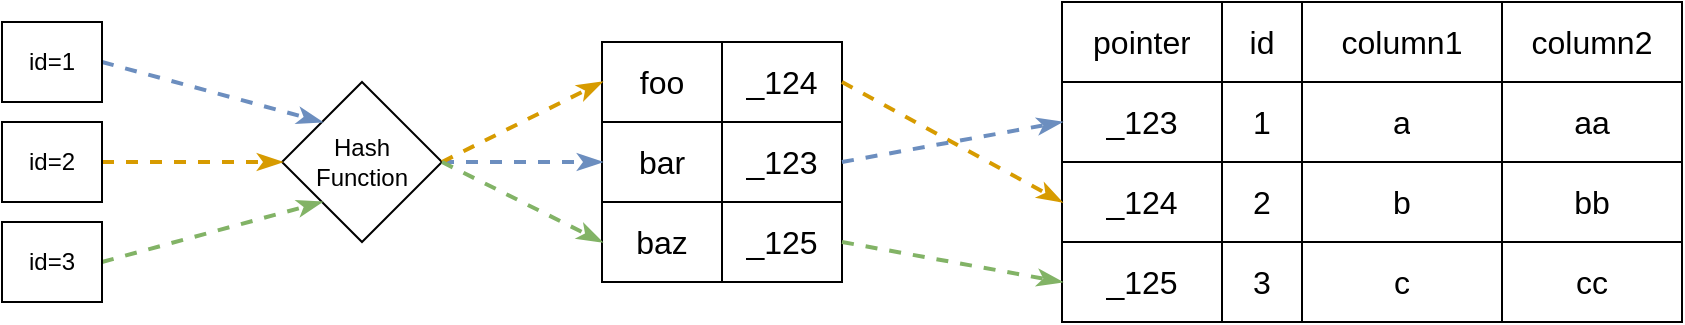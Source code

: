 <mxfile version="20.8.16" type="device"><diagram name="페이지-1" id="EDQfcisp2krir_bTEPAE"><mxGraphModel dx="1570" dy="1084" grid="1" gridSize="10" guides="1" tooltips="1" connect="1" arrows="1" fold="1" page="1" pageScale="1" pageWidth="1600" pageHeight="900" math="0" shadow="0"><root><mxCell id="0"/><mxCell id="1" parent="0"/><mxCell id="KtTzMaPAfmtttpLc8FAr-9" value="" style="shape=table;startSize=0;container=1;collapsible=0;childLayout=tableLayout;fontSize=16;" vertex="1" parent="1"><mxGeometry x="710" y="360" width="120" height="120" as="geometry"/></mxCell><mxCell id="KtTzMaPAfmtttpLc8FAr-10" value="" style="shape=tableRow;horizontal=0;startSize=0;swimlaneHead=0;swimlaneBody=0;strokeColor=inherit;top=0;left=0;bottom=0;right=0;collapsible=0;dropTarget=0;fillColor=none;points=[[0,0.5],[1,0.5]];portConstraint=eastwest;fontSize=16;" vertex="1" parent="KtTzMaPAfmtttpLc8FAr-9"><mxGeometry width="120" height="40" as="geometry"/></mxCell><mxCell id="KtTzMaPAfmtttpLc8FAr-11" value="foo" style="shape=partialRectangle;html=1;whiteSpace=wrap;connectable=0;strokeColor=inherit;overflow=hidden;fillColor=none;top=0;left=0;bottom=0;right=0;pointerEvents=1;fontSize=16;" vertex="1" parent="KtTzMaPAfmtttpLc8FAr-10"><mxGeometry width="60" height="40" as="geometry"><mxRectangle width="60" height="40" as="alternateBounds"/></mxGeometry></mxCell><mxCell id="KtTzMaPAfmtttpLc8FAr-12" value="_124" style="shape=partialRectangle;html=1;whiteSpace=wrap;connectable=0;strokeColor=inherit;overflow=hidden;fillColor=none;top=0;left=0;bottom=0;right=0;pointerEvents=1;fontSize=16;" vertex="1" parent="KtTzMaPAfmtttpLc8FAr-10"><mxGeometry x="60" width="60" height="40" as="geometry"><mxRectangle width="60" height="40" as="alternateBounds"/></mxGeometry></mxCell><mxCell id="KtTzMaPAfmtttpLc8FAr-14" value="" style="shape=tableRow;horizontal=0;startSize=0;swimlaneHead=0;swimlaneBody=0;strokeColor=inherit;top=0;left=0;bottom=0;right=0;collapsible=0;dropTarget=0;fillColor=none;points=[[0,0.5],[1,0.5]];portConstraint=eastwest;fontSize=16;" vertex="1" parent="KtTzMaPAfmtttpLc8FAr-9"><mxGeometry y="40" width="120" height="40" as="geometry"/></mxCell><mxCell id="KtTzMaPAfmtttpLc8FAr-15" value="bar" style="shape=partialRectangle;html=1;whiteSpace=wrap;connectable=0;strokeColor=inherit;overflow=hidden;fillColor=none;top=0;left=0;bottom=0;right=0;pointerEvents=1;fontSize=16;" vertex="1" parent="KtTzMaPAfmtttpLc8FAr-14"><mxGeometry width="60" height="40" as="geometry"><mxRectangle width="60" height="40" as="alternateBounds"/></mxGeometry></mxCell><mxCell id="KtTzMaPAfmtttpLc8FAr-16" value="_123" style="shape=partialRectangle;html=1;whiteSpace=wrap;connectable=0;strokeColor=inherit;overflow=hidden;fillColor=none;top=0;left=0;bottom=0;right=0;pointerEvents=1;fontSize=16;" vertex="1" parent="KtTzMaPAfmtttpLc8FAr-14"><mxGeometry x="60" width="60" height="40" as="geometry"><mxRectangle width="60" height="40" as="alternateBounds"/></mxGeometry></mxCell><mxCell id="KtTzMaPAfmtttpLc8FAr-18" value="" style="shape=tableRow;horizontal=0;startSize=0;swimlaneHead=0;swimlaneBody=0;strokeColor=inherit;top=0;left=0;bottom=0;right=0;collapsible=0;dropTarget=0;fillColor=none;points=[[0,0.5],[1,0.5]];portConstraint=eastwest;fontSize=16;" vertex="1" parent="KtTzMaPAfmtttpLc8FAr-9"><mxGeometry y="80" width="120" height="40" as="geometry"/></mxCell><mxCell id="KtTzMaPAfmtttpLc8FAr-19" value="baz" style="shape=partialRectangle;html=1;whiteSpace=wrap;connectable=0;strokeColor=inherit;overflow=hidden;fillColor=none;top=0;left=0;bottom=0;right=0;pointerEvents=1;fontSize=16;" vertex="1" parent="KtTzMaPAfmtttpLc8FAr-18"><mxGeometry width="60" height="40" as="geometry"><mxRectangle width="60" height="40" as="alternateBounds"/></mxGeometry></mxCell><mxCell id="KtTzMaPAfmtttpLc8FAr-20" value="_125" style="shape=partialRectangle;html=1;whiteSpace=wrap;connectable=0;strokeColor=inherit;overflow=hidden;fillColor=none;top=0;left=0;bottom=0;right=0;pointerEvents=1;fontSize=16;" vertex="1" parent="KtTzMaPAfmtttpLc8FAr-18"><mxGeometry x="60" width="60" height="40" as="geometry"><mxRectangle width="60" height="40" as="alternateBounds"/></mxGeometry></mxCell><mxCell id="KtTzMaPAfmtttpLc8FAr-22" value="Hash&lt;br&gt;Function" style="rhombus;whiteSpace=wrap;html=1;" vertex="1" parent="1"><mxGeometry x="550" y="380" width="80" height="80" as="geometry"/></mxCell><mxCell id="KtTzMaPAfmtttpLc8FAr-24" value="" style="shape=table;startSize=0;container=1;collapsible=0;childLayout=tableLayout;fontSize=16;" vertex="1" parent="1"><mxGeometry x="940" y="340" width="310" height="160" as="geometry"/></mxCell><mxCell id="KtTzMaPAfmtttpLc8FAr-25" value="" style="shape=tableRow;horizontal=0;startSize=0;swimlaneHead=0;swimlaneBody=0;strokeColor=inherit;top=0;left=0;bottom=0;right=0;collapsible=0;dropTarget=0;fillColor=none;points=[[0,0.5],[1,0.5]];portConstraint=eastwest;fontSize=16;" vertex="1" parent="KtTzMaPAfmtttpLc8FAr-24"><mxGeometry width="310" height="40" as="geometry"/></mxCell><mxCell id="KtTzMaPAfmtttpLc8FAr-26" value="pointer" style="shape=partialRectangle;html=1;whiteSpace=wrap;connectable=0;strokeColor=inherit;overflow=hidden;fillColor=none;top=0;left=0;bottom=0;right=0;pointerEvents=1;fontSize=16;" vertex="1" parent="KtTzMaPAfmtttpLc8FAr-25"><mxGeometry width="80" height="40" as="geometry"><mxRectangle width="80" height="40" as="alternateBounds"/></mxGeometry></mxCell><mxCell id="KtTzMaPAfmtttpLc8FAr-27" value="id" style="shape=partialRectangle;html=1;whiteSpace=wrap;connectable=0;strokeColor=inherit;overflow=hidden;fillColor=none;top=0;left=0;bottom=0;right=0;pointerEvents=1;fontSize=16;" vertex="1" parent="KtTzMaPAfmtttpLc8FAr-25"><mxGeometry x="80" width="40" height="40" as="geometry"><mxRectangle width="40" height="40" as="alternateBounds"/></mxGeometry></mxCell><mxCell id="KtTzMaPAfmtttpLc8FAr-34" value="column1" style="shape=partialRectangle;html=1;whiteSpace=wrap;connectable=0;strokeColor=inherit;overflow=hidden;fillColor=none;top=0;left=0;bottom=0;right=0;pointerEvents=1;fontSize=16;" vertex="1" parent="KtTzMaPAfmtttpLc8FAr-25"><mxGeometry x="120" width="100" height="40" as="geometry"><mxRectangle width="100" height="40" as="alternateBounds"/></mxGeometry></mxCell><mxCell id="KtTzMaPAfmtttpLc8FAr-37" value="column2" style="shape=partialRectangle;html=1;whiteSpace=wrap;connectable=0;strokeColor=inherit;overflow=hidden;fillColor=none;top=0;left=0;bottom=0;right=0;pointerEvents=1;fontSize=16;" vertex="1" parent="KtTzMaPAfmtttpLc8FAr-25"><mxGeometry x="220" width="90" height="40" as="geometry"><mxRectangle width="90" height="40" as="alternateBounds"/></mxGeometry></mxCell><mxCell id="KtTzMaPAfmtttpLc8FAr-28" value="" style="shape=tableRow;horizontal=0;startSize=0;swimlaneHead=0;swimlaneBody=0;strokeColor=inherit;top=0;left=0;bottom=0;right=0;collapsible=0;dropTarget=0;fillColor=none;points=[[0,0.5],[1,0.5]];portConstraint=eastwest;fontSize=16;" vertex="1" parent="KtTzMaPAfmtttpLc8FAr-24"><mxGeometry y="40" width="310" height="40" as="geometry"/></mxCell><mxCell id="KtTzMaPAfmtttpLc8FAr-29" value="_123" style="shape=partialRectangle;html=1;whiteSpace=wrap;connectable=0;strokeColor=inherit;overflow=hidden;fillColor=none;top=0;left=0;bottom=0;right=0;pointerEvents=1;fontSize=16;" vertex="1" parent="KtTzMaPAfmtttpLc8FAr-28"><mxGeometry width="80" height="40" as="geometry"><mxRectangle width="80" height="40" as="alternateBounds"/></mxGeometry></mxCell><mxCell id="KtTzMaPAfmtttpLc8FAr-30" value="1" style="shape=partialRectangle;html=1;whiteSpace=wrap;connectable=0;strokeColor=inherit;overflow=hidden;fillColor=none;top=0;left=0;bottom=0;right=0;pointerEvents=1;fontSize=16;" vertex="1" parent="KtTzMaPAfmtttpLc8FAr-28"><mxGeometry x="80" width="40" height="40" as="geometry"><mxRectangle width="40" height="40" as="alternateBounds"/></mxGeometry></mxCell><mxCell id="KtTzMaPAfmtttpLc8FAr-35" value="a" style="shape=partialRectangle;html=1;whiteSpace=wrap;connectable=0;strokeColor=inherit;overflow=hidden;fillColor=none;top=0;left=0;bottom=0;right=0;pointerEvents=1;fontSize=16;" vertex="1" parent="KtTzMaPAfmtttpLc8FAr-28"><mxGeometry x="120" width="100" height="40" as="geometry"><mxRectangle width="100" height="40" as="alternateBounds"/></mxGeometry></mxCell><mxCell id="KtTzMaPAfmtttpLc8FAr-38" value="aa" style="shape=partialRectangle;html=1;whiteSpace=wrap;connectable=0;strokeColor=inherit;overflow=hidden;fillColor=none;top=0;left=0;bottom=0;right=0;pointerEvents=1;fontSize=16;" vertex="1" parent="KtTzMaPAfmtttpLc8FAr-28"><mxGeometry x="220" width="90" height="40" as="geometry"><mxRectangle width="90" height="40" as="alternateBounds"/></mxGeometry></mxCell><mxCell id="KtTzMaPAfmtttpLc8FAr-31" value="" style="shape=tableRow;horizontal=0;startSize=0;swimlaneHead=0;swimlaneBody=0;strokeColor=inherit;top=0;left=0;bottom=0;right=0;collapsible=0;dropTarget=0;fillColor=none;points=[[0,0.5],[1,0.5]];portConstraint=eastwest;fontSize=16;" vertex="1" parent="KtTzMaPAfmtttpLc8FAr-24"><mxGeometry y="80" width="310" height="40" as="geometry"/></mxCell><mxCell id="KtTzMaPAfmtttpLc8FAr-32" value="_124" style="shape=partialRectangle;html=1;whiteSpace=wrap;connectable=0;strokeColor=inherit;overflow=hidden;fillColor=none;top=0;left=0;bottom=0;right=0;pointerEvents=1;fontSize=16;" vertex="1" parent="KtTzMaPAfmtttpLc8FAr-31"><mxGeometry width="80" height="40" as="geometry"><mxRectangle width="80" height="40" as="alternateBounds"/></mxGeometry></mxCell><mxCell id="KtTzMaPAfmtttpLc8FAr-33" value="2" style="shape=partialRectangle;html=1;whiteSpace=wrap;connectable=0;strokeColor=inherit;overflow=hidden;fillColor=none;top=0;left=0;bottom=0;right=0;pointerEvents=1;fontSize=16;" vertex="1" parent="KtTzMaPAfmtttpLc8FAr-31"><mxGeometry x="80" width="40" height="40" as="geometry"><mxRectangle width="40" height="40" as="alternateBounds"/></mxGeometry></mxCell><mxCell id="KtTzMaPAfmtttpLc8FAr-36" value="b" style="shape=partialRectangle;html=1;whiteSpace=wrap;connectable=0;strokeColor=inherit;overflow=hidden;fillColor=none;top=0;left=0;bottom=0;right=0;pointerEvents=1;fontSize=16;" vertex="1" parent="KtTzMaPAfmtttpLc8FAr-31"><mxGeometry x="120" width="100" height="40" as="geometry"><mxRectangle width="100" height="40" as="alternateBounds"/></mxGeometry></mxCell><mxCell id="KtTzMaPAfmtttpLc8FAr-39" value="bb" style="shape=partialRectangle;html=1;whiteSpace=wrap;connectable=0;strokeColor=inherit;overflow=hidden;fillColor=none;top=0;left=0;bottom=0;right=0;pointerEvents=1;fontSize=16;" vertex="1" parent="KtTzMaPAfmtttpLc8FAr-31"><mxGeometry x="220" width="90" height="40" as="geometry"><mxRectangle width="90" height="40" as="alternateBounds"/></mxGeometry></mxCell><mxCell id="KtTzMaPAfmtttpLc8FAr-40" style="shape=tableRow;horizontal=0;startSize=0;swimlaneHead=0;swimlaneBody=0;strokeColor=inherit;top=0;left=0;bottom=0;right=0;collapsible=0;dropTarget=0;fillColor=none;points=[[0,0.5],[1,0.5]];portConstraint=eastwest;fontSize=16;" vertex="1" parent="KtTzMaPAfmtttpLc8FAr-24"><mxGeometry y="120" width="310" height="40" as="geometry"/></mxCell><mxCell id="KtTzMaPAfmtttpLc8FAr-41" value="_125" style="shape=partialRectangle;html=1;whiteSpace=wrap;connectable=0;strokeColor=inherit;overflow=hidden;fillColor=none;top=0;left=0;bottom=0;right=0;pointerEvents=1;fontSize=16;" vertex="1" parent="KtTzMaPAfmtttpLc8FAr-40"><mxGeometry width="80" height="40" as="geometry"><mxRectangle width="80" height="40" as="alternateBounds"/></mxGeometry></mxCell><mxCell id="KtTzMaPAfmtttpLc8FAr-42" value="3" style="shape=partialRectangle;html=1;whiteSpace=wrap;connectable=0;strokeColor=inherit;overflow=hidden;fillColor=none;top=0;left=0;bottom=0;right=0;pointerEvents=1;fontSize=16;" vertex="1" parent="KtTzMaPAfmtttpLc8FAr-40"><mxGeometry x="80" width="40" height="40" as="geometry"><mxRectangle width="40" height="40" as="alternateBounds"/></mxGeometry></mxCell><mxCell id="KtTzMaPAfmtttpLc8FAr-43" value="c" style="shape=partialRectangle;html=1;whiteSpace=wrap;connectable=0;strokeColor=inherit;overflow=hidden;fillColor=none;top=0;left=0;bottom=0;right=0;pointerEvents=1;fontSize=16;" vertex="1" parent="KtTzMaPAfmtttpLc8FAr-40"><mxGeometry x="120" width="100" height="40" as="geometry"><mxRectangle width="100" height="40" as="alternateBounds"/></mxGeometry></mxCell><mxCell id="KtTzMaPAfmtttpLc8FAr-44" value="cc" style="shape=partialRectangle;html=1;whiteSpace=wrap;connectable=0;strokeColor=inherit;overflow=hidden;fillColor=none;top=0;left=0;bottom=0;right=0;pointerEvents=1;fontSize=16;" vertex="1" parent="KtTzMaPAfmtttpLc8FAr-40"><mxGeometry x="220" width="90" height="40" as="geometry"><mxRectangle width="90" height="40" as="alternateBounds"/></mxGeometry></mxCell><mxCell id="KtTzMaPAfmtttpLc8FAr-48" value="" style="endArrow=classicThin;html=1;rounded=0;dashed=1;exitX=1;exitY=0.5;exitDx=0;exitDy=0;entryX=0;entryY=0.5;entryDx=0;entryDy=0;endFill=1;fillColor=#ffe6cc;strokeColor=#d79b00;strokeWidth=2;" edge="1" parent="1" source="KtTzMaPAfmtttpLc8FAr-10" target="KtTzMaPAfmtttpLc8FAr-31"><mxGeometry width="50" height="50" relative="1" as="geometry"><mxPoint x="780" y="480" as="sourcePoint"/><mxPoint x="830" y="430" as="targetPoint"/></mxGeometry></mxCell><mxCell id="KtTzMaPAfmtttpLc8FAr-49" value="" style="endArrow=classicThin;html=1;rounded=0;dashed=1;exitX=1;exitY=0.5;exitDx=0;exitDy=0;entryX=0;entryY=0.5;entryDx=0;entryDy=0;endFill=1;fillColor=#dae8fc;strokeColor=#6c8ebf;strokeWidth=2;" edge="1" parent="1" source="KtTzMaPAfmtttpLc8FAr-14" target="KtTzMaPAfmtttpLc8FAr-28"><mxGeometry width="50" height="50" relative="1" as="geometry"><mxPoint x="840" y="360" as="sourcePoint"/><mxPoint x="1010" y="420" as="targetPoint"/></mxGeometry></mxCell><mxCell id="KtTzMaPAfmtttpLc8FAr-50" value="" style="endArrow=classicThin;html=1;rounded=0;dashed=1;exitX=1;exitY=0.5;exitDx=0;exitDy=0;entryX=0;entryY=0.5;entryDx=0;entryDy=0;endFill=1;fillColor=#d5e8d4;strokeColor=#82b366;strokeWidth=2;" edge="1" parent="1" source="KtTzMaPAfmtttpLc8FAr-18" target="KtTzMaPAfmtttpLc8FAr-40"><mxGeometry width="50" height="50" relative="1" as="geometry"><mxPoint x="840" y="400" as="sourcePoint"/><mxPoint x="1010" y="380" as="targetPoint"/></mxGeometry></mxCell><mxCell id="KtTzMaPAfmtttpLc8FAr-64" value="" style="endArrow=classicThin;html=1;rounded=0;dashed=1;exitX=1;exitY=0.5;exitDx=0;exitDy=0;entryX=0;entryY=0;entryDx=0;entryDy=0;endFill=1;fillColor=#dae8fc;strokeColor=#6c8ebf;strokeWidth=2;" edge="1" parent="1" source="KtTzMaPAfmtttpLc8FAr-61" target="KtTzMaPAfmtttpLc8FAr-22"><mxGeometry width="50" height="50" relative="1" as="geometry"><mxPoint x="840" y="360" as="sourcePoint"/><mxPoint x="1010" y="420" as="targetPoint"/></mxGeometry></mxCell><mxCell id="KtTzMaPAfmtttpLc8FAr-65" value="" style="endArrow=classicThin;html=1;rounded=0;dashed=1;exitX=1;exitY=0.5;exitDx=0;exitDy=0;entryX=0;entryY=0.5;entryDx=0;entryDy=0;endFill=1;fillColor=#dae8fc;strokeColor=#6c8ebf;strokeWidth=2;" edge="1" parent="1" source="KtTzMaPAfmtttpLc8FAr-22" target="KtTzMaPAfmtttpLc8FAr-14"><mxGeometry width="50" height="50" relative="1" as="geometry"><mxPoint x="470" y="380" as="sourcePoint"/><mxPoint x="560" y="400" as="targetPoint"/></mxGeometry></mxCell><mxCell id="KtTzMaPAfmtttpLc8FAr-66" value="" style="endArrow=classicThin;html=1;rounded=0;dashed=1;exitX=1;exitY=0.5;exitDx=0;exitDy=0;entryX=0;entryY=0.5;entryDx=0;entryDy=0;endFill=1;fillColor=#ffe6cc;strokeColor=#d79b00;strokeWidth=2;" edge="1" parent="1" source="KtTzMaPAfmtttpLc8FAr-62" target="KtTzMaPAfmtttpLc8FAr-22"><mxGeometry width="50" height="50" relative="1" as="geometry"><mxPoint x="840" y="360" as="sourcePoint"/><mxPoint x="1010" y="420" as="targetPoint"/></mxGeometry></mxCell><mxCell id="KtTzMaPAfmtttpLc8FAr-67" value="" style="endArrow=classicThin;html=1;rounded=0;dashed=1;exitX=1;exitY=0.5;exitDx=0;exitDy=0;entryX=0;entryY=0.5;entryDx=0;entryDy=0;endFill=1;fillColor=#ffe6cc;strokeColor=#d79b00;strokeWidth=2;" edge="1" parent="1" source="KtTzMaPAfmtttpLc8FAr-22" target="KtTzMaPAfmtttpLc8FAr-10"><mxGeometry width="50" height="50" relative="1" as="geometry"><mxPoint x="470" y="430" as="sourcePoint"/><mxPoint x="560" y="400" as="targetPoint"/></mxGeometry></mxCell><mxCell id="KtTzMaPAfmtttpLc8FAr-68" value="" style="endArrow=classicThin;html=1;rounded=0;dashed=1;exitX=1;exitY=0.5;exitDx=0;exitDy=0;entryX=0;entryY=1;entryDx=0;entryDy=0;endFill=1;fillColor=#d5e8d4;strokeColor=#82b366;strokeWidth=2;" edge="1" parent="1" target="KtTzMaPAfmtttpLc8FAr-22"><mxGeometry width="50" height="50" relative="1" as="geometry"><mxPoint x="460" y="470" as="sourcePoint"/><mxPoint x="630" y="490" as="targetPoint"/></mxGeometry></mxCell><mxCell id="KtTzMaPAfmtttpLc8FAr-70" value="" style="endArrow=classicThin;html=1;rounded=0;dashed=1;exitX=1;exitY=0.5;exitDx=0;exitDy=0;entryX=0;entryY=0.5;entryDx=0;entryDy=0;endFill=1;fillColor=#d5e8d4;strokeColor=#82b366;strokeWidth=2;" edge="1" parent="1" source="KtTzMaPAfmtttpLc8FAr-22" target="KtTzMaPAfmtttpLc8FAr-18"><mxGeometry width="50" height="50" relative="1" as="geometry"><mxPoint x="470" y="480" as="sourcePoint"/><mxPoint x="580" y="420" as="targetPoint"/></mxGeometry></mxCell><mxCell id="KtTzMaPAfmtttpLc8FAr-71" value="" style="group" vertex="1" connectable="0" parent="1"><mxGeometry x="410" y="350" width="50" height="140" as="geometry"/></mxCell><mxCell id="KtTzMaPAfmtttpLc8FAr-61" value="id=1" style="rounded=0;whiteSpace=wrap;html=1;" vertex="1" parent="KtTzMaPAfmtttpLc8FAr-71"><mxGeometry width="50" height="40" as="geometry"/></mxCell><mxCell id="KtTzMaPAfmtttpLc8FAr-62" value="id=2" style="rounded=0;whiteSpace=wrap;html=1;" vertex="1" parent="KtTzMaPAfmtttpLc8FAr-71"><mxGeometry y="50" width="50" height="40" as="geometry"/></mxCell><mxCell id="KtTzMaPAfmtttpLc8FAr-63" value="id=3" style="rounded=0;whiteSpace=wrap;html=1;" vertex="1" parent="KtTzMaPAfmtttpLc8FAr-71"><mxGeometry y="100" width="50" height="40" as="geometry"/></mxCell></root></mxGraphModel></diagram></mxfile>